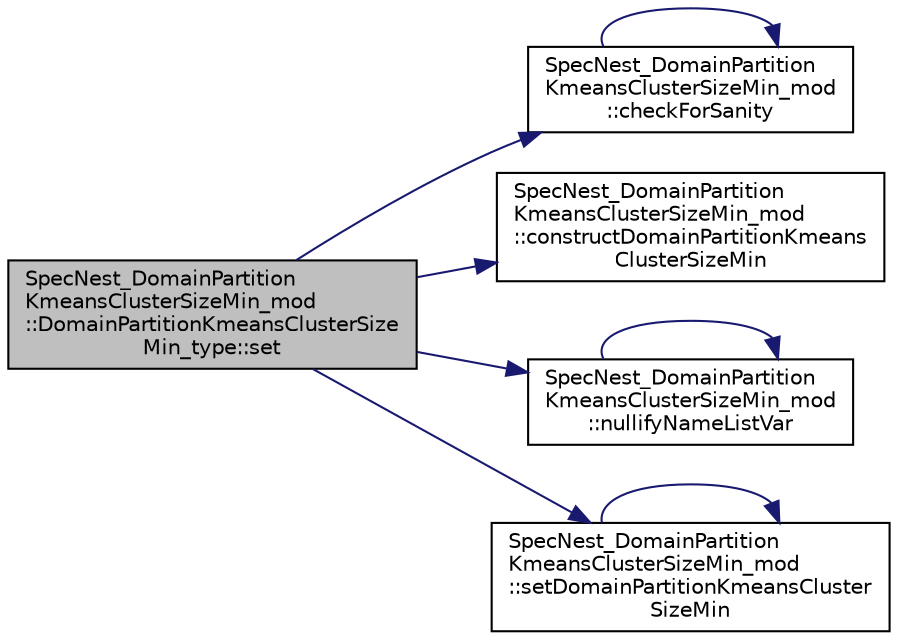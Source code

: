 digraph "SpecNest_DomainPartitionKmeansClusterSizeMin_mod::DomainPartitionKmeansClusterSizeMin_type::set"
{
 // LATEX_PDF_SIZE
  edge [fontname="Helvetica",fontsize="10",labelfontname="Helvetica",labelfontsize="10"];
  node [fontname="Helvetica",fontsize="10",shape=record];
  rankdir="LR";
  Node1 [label="SpecNest_DomainPartition\lKmeansClusterSizeMin_mod\l::DomainPartitionKmeansClusterSize\lMin_type::set",height=0.2,width=0.4,color="black", fillcolor="grey75", style="filled", fontcolor="black",tooltip=" "];
  Node1 -> Node2 [color="midnightblue",fontsize="10",style="solid",fontname="Helvetica"];
  Node2 [label="SpecNest_DomainPartition\lKmeansClusterSizeMin_mod\l::checkForSanity",height=0.2,width=0.4,color="black", fillcolor="white", style="filled",URL="$namespaceSpecNest__DomainPartitionKmeansClusterSizeMin__mod.html#a8ca6ad703612eb6f7220fd7a29664af1",tooltip=" "];
  Node2 -> Node2 [color="midnightblue",fontsize="10",style="solid",fontname="Helvetica"];
  Node1 -> Node3 [color="midnightblue",fontsize="10",style="solid",fontname="Helvetica"];
  Node3 [label="SpecNest_DomainPartition\lKmeansClusterSizeMin_mod\l::constructDomainPartitionKmeans\lClusterSizeMin",height=0.2,width=0.4,color="black", fillcolor="white", style="filled",URL="$namespaceSpecNest__DomainPartitionKmeansClusterSizeMin__mod.html#aa9bb4e42f94b0b5baa5542db2e6cddf3",tooltip=" "];
  Node1 -> Node4 [color="midnightblue",fontsize="10",style="solid",fontname="Helvetica"];
  Node4 [label="SpecNest_DomainPartition\lKmeansClusterSizeMin_mod\l::nullifyNameListVar",height=0.2,width=0.4,color="black", fillcolor="white", style="filled",URL="$namespaceSpecNest__DomainPartitionKmeansClusterSizeMin__mod.html#a043cbd690d8c4817b5e9869ba33403e2",tooltip=" "];
  Node4 -> Node4 [color="midnightblue",fontsize="10",style="solid",fontname="Helvetica"];
  Node1 -> Node5 [color="midnightblue",fontsize="10",style="solid",fontname="Helvetica"];
  Node5 [label="SpecNest_DomainPartition\lKmeansClusterSizeMin_mod\l::setDomainPartitionKmeansCluster\lSizeMin",height=0.2,width=0.4,color="black", fillcolor="white", style="filled",URL="$namespaceSpecNest__DomainPartitionKmeansClusterSizeMin__mod.html#a02e9d9fca41d3f8aadb67a5d08c73b97",tooltip=" "];
  Node5 -> Node5 [color="midnightblue",fontsize="10",style="solid",fontname="Helvetica"];
}
